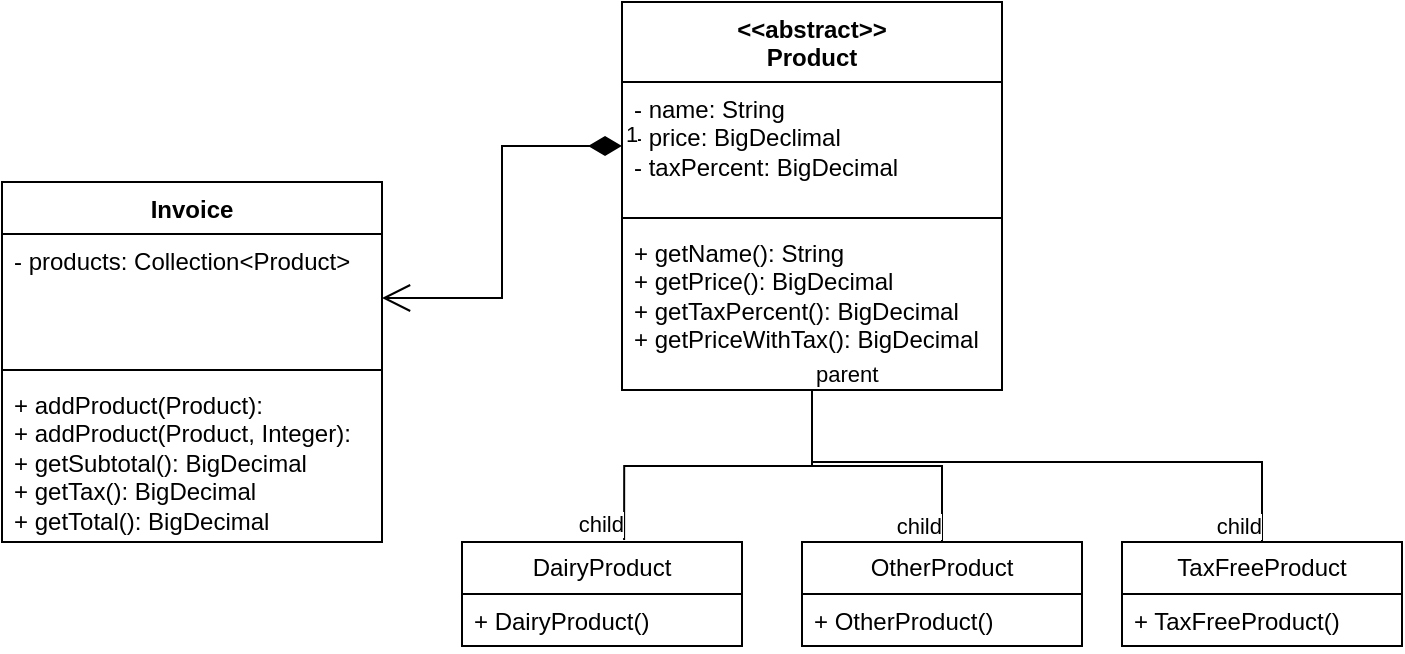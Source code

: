 <mxfile version="26.0.10">
  <diagram name="Strona-1" id="3_xQQ78LLkgZtF0H0xvg">
    <mxGraphModel dx="838" dy="622" grid="1" gridSize="10" guides="1" tooltips="1" connect="1" arrows="1" fold="1" page="1" pageScale="1" pageWidth="827" pageHeight="1169" math="0" shadow="0">
      <root>
        <mxCell id="0" />
        <mxCell id="1" parent="0" />
        <mxCell id="EVqsiVq5XFWpYHY8xRaO-1" value="&amp;lt;&amp;lt;abstract&amp;gt;&amp;gt;&lt;div&gt;Product&lt;/div&gt;" style="swimlane;fontStyle=1;align=center;verticalAlign=top;childLayout=stackLayout;horizontal=1;startSize=40;horizontalStack=0;resizeParent=1;resizeParentMax=0;resizeLast=0;collapsible=1;marginBottom=0;whiteSpace=wrap;html=1;" parent="1" vertex="1">
          <mxGeometry x="370" y="340" width="190" height="194" as="geometry" />
        </mxCell>
        <mxCell id="EVqsiVq5XFWpYHY8xRaO-2" value="- name: String&lt;div&gt;- price: BigDeclimal&lt;/div&gt;&lt;div&gt;- taxPercent: BigDecimal&lt;/div&gt;" style="text;strokeColor=none;fillColor=none;align=left;verticalAlign=top;spacingLeft=4;spacingRight=4;overflow=hidden;rotatable=0;points=[[0,0.5],[1,0.5]];portConstraint=eastwest;whiteSpace=wrap;html=1;" parent="EVqsiVq5XFWpYHY8xRaO-1" vertex="1">
          <mxGeometry y="40" width="190" height="64" as="geometry" />
        </mxCell>
        <mxCell id="EVqsiVq5XFWpYHY8xRaO-3" value="" style="line;strokeWidth=1;fillColor=none;align=left;verticalAlign=middle;spacingTop=-1;spacingLeft=3;spacingRight=3;rotatable=0;labelPosition=right;points=[];portConstraint=eastwest;strokeColor=inherit;" parent="EVqsiVq5XFWpYHY8xRaO-1" vertex="1">
          <mxGeometry y="104" width="190" height="8" as="geometry" />
        </mxCell>
        <mxCell id="EVqsiVq5XFWpYHY8xRaO-4" value="+ getName(): String&lt;div&gt;+ getPrice(): BigDecimal&lt;/div&gt;&lt;div&gt;+ getTaxPercent(): BigDecimal&lt;/div&gt;&lt;div&gt;+ getPriceWithTax(): BigDecimal&lt;/div&gt;&lt;div&gt;&lt;br&gt;&lt;div&gt;&lt;br&gt;&lt;/div&gt;&lt;/div&gt;" style="text;strokeColor=none;fillColor=none;align=left;verticalAlign=top;spacingLeft=4;spacingRight=4;overflow=hidden;rotatable=0;points=[[0,0.5],[1,0.5]];portConstraint=eastwest;whiteSpace=wrap;html=1;" parent="EVqsiVq5XFWpYHY8xRaO-1" vertex="1">
          <mxGeometry y="112" width="190" height="82" as="geometry" />
        </mxCell>
        <mxCell id="EVqsiVq5XFWpYHY8xRaO-9" value="DairyProduct" style="swimlane;fontStyle=0;childLayout=stackLayout;horizontal=1;startSize=26;fillColor=none;horizontalStack=0;resizeParent=1;resizeParentMax=0;resizeLast=0;collapsible=1;marginBottom=0;whiteSpace=wrap;html=1;" parent="1" vertex="1">
          <mxGeometry x="290" y="610" width="140" height="52" as="geometry" />
        </mxCell>
        <mxCell id="EVqsiVq5XFWpYHY8xRaO-10" value="+ DairyProduct()" style="text;strokeColor=none;fillColor=none;align=left;verticalAlign=top;spacingLeft=4;spacingRight=4;overflow=hidden;rotatable=0;points=[[0,0.5],[1,0.5]];portConstraint=eastwest;whiteSpace=wrap;html=1;" parent="EVqsiVq5XFWpYHY8xRaO-9" vertex="1">
          <mxGeometry y="26" width="140" height="26" as="geometry" />
        </mxCell>
        <mxCell id="EVqsiVq5XFWpYHY8xRaO-13" value="OtherProduct" style="swimlane;fontStyle=0;childLayout=stackLayout;horizontal=1;startSize=26;fillColor=none;horizontalStack=0;resizeParent=1;resizeParentMax=0;resizeLast=0;collapsible=1;marginBottom=0;whiteSpace=wrap;html=1;" parent="1" vertex="1">
          <mxGeometry x="460" y="610" width="140" height="52" as="geometry" />
        </mxCell>
        <mxCell id="EVqsiVq5XFWpYHY8xRaO-14" value="+ OtherProduct()" style="text;strokeColor=none;fillColor=none;align=left;verticalAlign=top;spacingLeft=4;spacingRight=4;overflow=hidden;rotatable=0;points=[[0,0.5],[1,0.5]];portConstraint=eastwest;whiteSpace=wrap;html=1;" parent="EVqsiVq5XFWpYHY8xRaO-13" vertex="1">
          <mxGeometry y="26" width="140" height="26" as="geometry" />
        </mxCell>
        <mxCell id="EVqsiVq5XFWpYHY8xRaO-15" value="TaxFreeProduct" style="swimlane;fontStyle=0;childLayout=stackLayout;horizontal=1;startSize=26;fillColor=none;horizontalStack=0;resizeParent=1;resizeParentMax=0;resizeLast=0;collapsible=1;marginBottom=0;whiteSpace=wrap;html=1;" parent="1" vertex="1">
          <mxGeometry x="620" y="610" width="140" height="52" as="geometry" />
        </mxCell>
        <mxCell id="EVqsiVq5XFWpYHY8xRaO-16" value="+ TaxFreeProduct()" style="text;strokeColor=none;fillColor=none;align=left;verticalAlign=top;spacingLeft=4;spacingRight=4;overflow=hidden;rotatable=0;points=[[0,0.5],[1,0.5]];portConstraint=eastwest;whiteSpace=wrap;html=1;" parent="EVqsiVq5XFWpYHY8xRaO-15" vertex="1">
          <mxGeometry y="26" width="140" height="26" as="geometry" />
        </mxCell>
        <mxCell id="EVqsiVq5XFWpYHY8xRaO-17" value="Invoice" style="swimlane;fontStyle=1;align=center;verticalAlign=top;childLayout=stackLayout;horizontal=1;startSize=26;horizontalStack=0;resizeParent=1;resizeParentMax=0;resizeLast=0;collapsible=1;marginBottom=0;whiteSpace=wrap;html=1;" parent="1" vertex="1">
          <mxGeometry x="60" y="430" width="190" height="180" as="geometry" />
        </mxCell>
        <mxCell id="EVqsiVq5XFWpYHY8xRaO-18" value="- products: Collection&amp;lt;Product&amp;gt;" style="text;strokeColor=none;fillColor=none;align=left;verticalAlign=top;spacingLeft=4;spacingRight=4;overflow=hidden;rotatable=0;points=[[0,0.5],[1,0.5]];portConstraint=eastwest;whiteSpace=wrap;html=1;" parent="EVqsiVq5XFWpYHY8xRaO-17" vertex="1">
          <mxGeometry y="26" width="190" height="64" as="geometry" />
        </mxCell>
        <mxCell id="EVqsiVq5XFWpYHY8xRaO-19" value="" style="line;strokeWidth=1;fillColor=none;align=left;verticalAlign=middle;spacingTop=-1;spacingLeft=3;spacingRight=3;rotatable=0;labelPosition=right;points=[];portConstraint=eastwest;strokeColor=inherit;" parent="EVqsiVq5XFWpYHY8xRaO-17" vertex="1">
          <mxGeometry y="90" width="190" height="8" as="geometry" />
        </mxCell>
        <mxCell id="EVqsiVq5XFWpYHY8xRaO-20" value="+ addProduct(Product):&lt;div&gt;+ addProduct(Product, Integer):&amp;nbsp;&lt;div&gt;+ getSubtotal(): BigDecimal&lt;/div&gt;&lt;div&gt;+ getTax(): BigDecimal&lt;/div&gt;&lt;div&gt;+ getTotal(): BigDecimal&lt;/div&gt;&lt;div&gt;&lt;br&gt;&lt;div&gt;&lt;br&gt;&lt;/div&gt;&lt;/div&gt;&lt;/div&gt;" style="text;strokeColor=none;fillColor=none;align=left;verticalAlign=top;spacingLeft=4;spacingRight=4;overflow=hidden;rotatable=0;points=[[0,0.5],[1,0.5]];portConstraint=eastwest;whiteSpace=wrap;html=1;" parent="EVqsiVq5XFWpYHY8xRaO-17" vertex="1">
          <mxGeometry y="98" width="190" height="82" as="geometry" />
        </mxCell>
        <mxCell id="5mfmLRBPUOoF-tYzpYuN-3" value="1" style="endArrow=open;html=1;endSize=12;startArrow=diamondThin;startSize=14;startFill=1;edgeStyle=orthogonalEdgeStyle;align=left;verticalAlign=bottom;rounded=0;entryX=1;entryY=0.5;entryDx=0;entryDy=0;exitX=0;exitY=0.5;exitDx=0;exitDy=0;" edge="1" parent="1" source="EVqsiVq5XFWpYHY8xRaO-2" target="EVqsiVq5XFWpYHY8xRaO-18">
          <mxGeometry x="-1" y="3" relative="1" as="geometry">
            <mxPoint x="330" y="660" as="sourcePoint" />
            <mxPoint x="490" y="660" as="targetPoint" />
          </mxGeometry>
        </mxCell>
        <mxCell id="5mfmLRBPUOoF-tYzpYuN-4" value="" style="endArrow=none;html=1;edgeStyle=orthogonalEdgeStyle;rounded=0;entryX=0.579;entryY=-0.019;entryDx=0;entryDy=0;entryPerimeter=0;" edge="1" parent="1" source="EVqsiVq5XFWpYHY8xRaO-1" target="EVqsiVq5XFWpYHY8xRaO-9">
          <mxGeometry relative="1" as="geometry">
            <mxPoint x="360" y="590" as="sourcePoint" />
            <mxPoint x="490" y="660" as="targetPoint" />
          </mxGeometry>
        </mxCell>
        <mxCell id="5mfmLRBPUOoF-tYzpYuN-5" value="parent" style="edgeLabel;resizable=0;html=1;align=left;verticalAlign=bottom;" connectable="0" vertex="1" parent="5mfmLRBPUOoF-tYzpYuN-4">
          <mxGeometry x="-1" relative="1" as="geometry" />
        </mxCell>
        <mxCell id="5mfmLRBPUOoF-tYzpYuN-6" value="child" style="edgeLabel;resizable=0;html=1;align=right;verticalAlign=bottom;" connectable="0" vertex="1" parent="5mfmLRBPUOoF-tYzpYuN-4">
          <mxGeometry x="1" relative="1" as="geometry" />
        </mxCell>
        <mxCell id="5mfmLRBPUOoF-tYzpYuN-7" value="" style="endArrow=none;html=1;edgeStyle=orthogonalEdgeStyle;rounded=0;entryX=0.5;entryY=0;entryDx=0;entryDy=0;" edge="1" parent="1" source="EVqsiVq5XFWpYHY8xRaO-1" target="EVqsiVq5XFWpYHY8xRaO-15">
          <mxGeometry relative="1" as="geometry">
            <mxPoint x="330" y="660" as="sourcePoint" />
            <mxPoint x="490" y="660" as="targetPoint" />
            <Array as="points">
              <mxPoint x="465" y="570" />
              <mxPoint x="690" y="570" />
            </Array>
          </mxGeometry>
        </mxCell>
        <mxCell id="5mfmLRBPUOoF-tYzpYuN-8" value="parent" style="edgeLabel;resizable=0;html=1;align=left;verticalAlign=bottom;" connectable="0" vertex="1" parent="5mfmLRBPUOoF-tYzpYuN-7">
          <mxGeometry x="-1" relative="1" as="geometry" />
        </mxCell>
        <mxCell id="5mfmLRBPUOoF-tYzpYuN-9" value="child" style="edgeLabel;resizable=0;html=1;align=right;verticalAlign=bottom;" connectable="0" vertex="1" parent="5mfmLRBPUOoF-tYzpYuN-7">
          <mxGeometry x="1" relative="1" as="geometry" />
        </mxCell>
        <mxCell id="5mfmLRBPUOoF-tYzpYuN-10" value="" style="endArrow=none;html=1;edgeStyle=orthogonalEdgeStyle;rounded=0;" edge="1" parent="1" source="EVqsiVq5XFWpYHY8xRaO-1" target="EVqsiVq5XFWpYHY8xRaO-13">
          <mxGeometry relative="1" as="geometry">
            <mxPoint x="330" y="660" as="sourcePoint" />
            <mxPoint x="490" y="660" as="targetPoint" />
          </mxGeometry>
        </mxCell>
        <mxCell id="5mfmLRBPUOoF-tYzpYuN-11" value="parent" style="edgeLabel;resizable=0;html=1;align=left;verticalAlign=bottom;" connectable="0" vertex="1" parent="5mfmLRBPUOoF-tYzpYuN-10">
          <mxGeometry x="-1" relative="1" as="geometry" />
        </mxCell>
        <mxCell id="5mfmLRBPUOoF-tYzpYuN-12" value="child" style="edgeLabel;resizable=0;html=1;align=right;verticalAlign=bottom;" connectable="0" vertex="1" parent="5mfmLRBPUOoF-tYzpYuN-10">
          <mxGeometry x="1" relative="1" as="geometry" />
        </mxCell>
      </root>
    </mxGraphModel>
  </diagram>
</mxfile>
